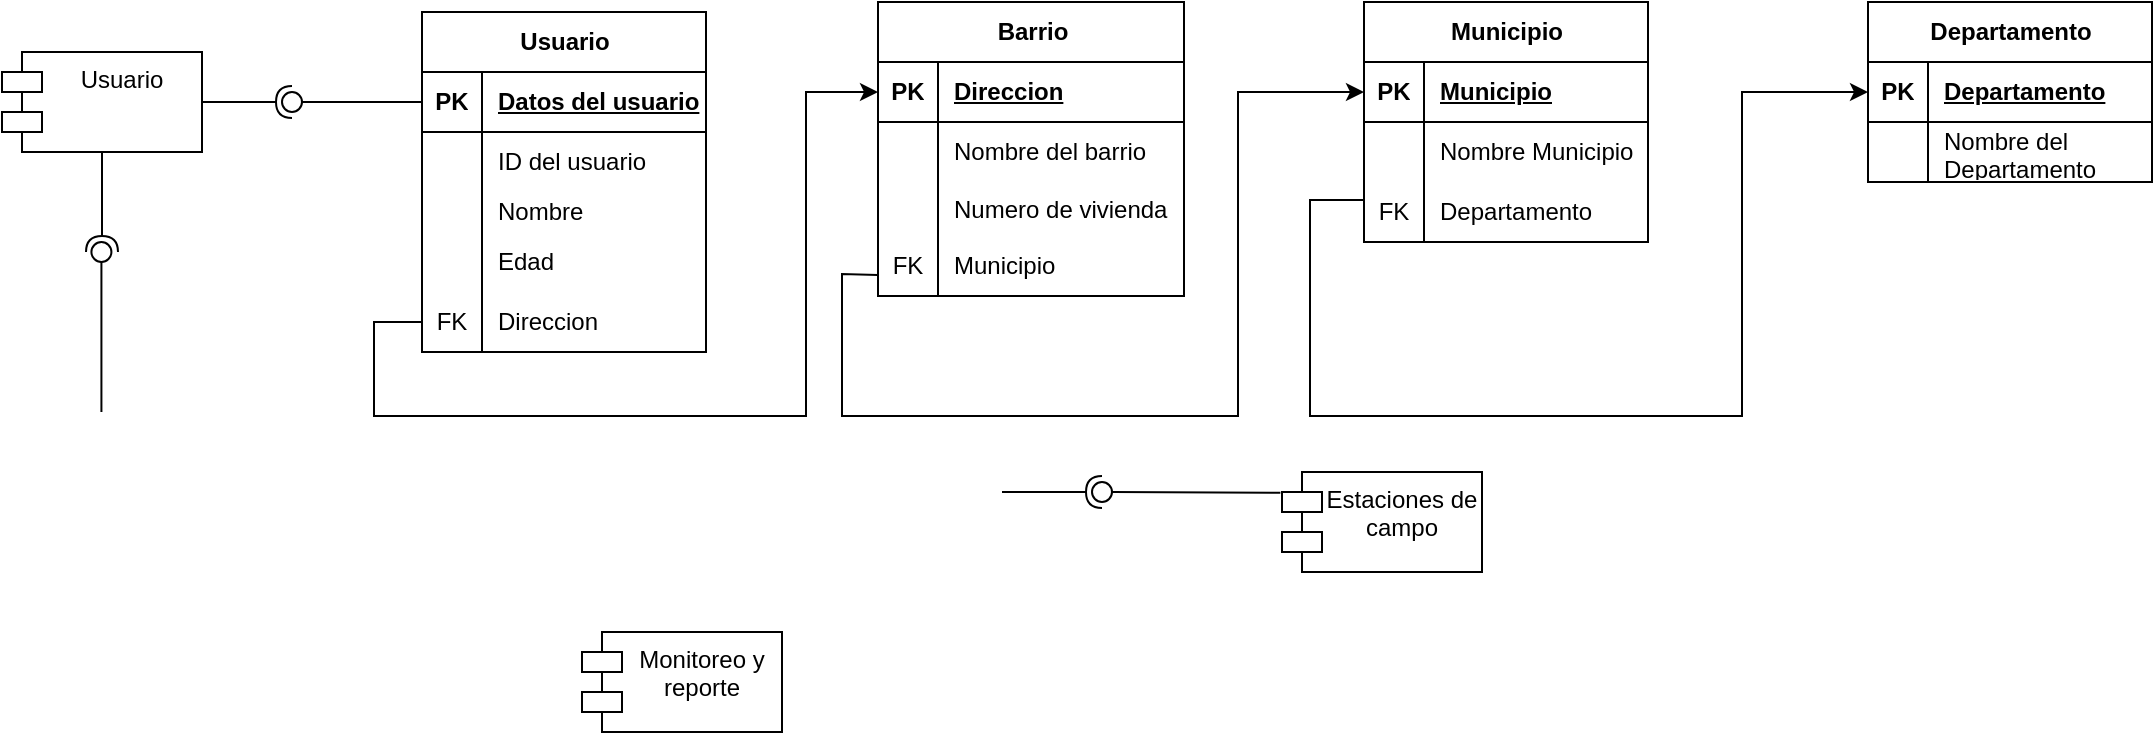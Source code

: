 <mxfile version="25.0.3">
  <diagram name="Página-1" id="gWm5VxszLwCP4zWtqMBF">
    <mxGraphModel dx="956" dy="520" grid="1" gridSize="9" guides="1" tooltips="1" connect="1" arrows="1" fold="1" page="1" pageScale="1" pageWidth="700" pageHeight="1000" math="0" shadow="0">
      <root>
        <mxCell id="0" />
        <mxCell id="1" parent="0" />
        <mxCell id="kEmHC3A9kpMNyN0Pkd79-1" value="Usuario" style="shape=module;align=left;spacingLeft=20;align=center;verticalAlign=top;whiteSpace=wrap;html=1;" vertex="1" parent="1">
          <mxGeometry x="30" y="70" width="100" height="50" as="geometry" />
        </mxCell>
        <mxCell id="kEmHC3A9kpMNyN0Pkd79-3" value="Estaciones de campo" style="shape=module;align=left;spacingLeft=20;align=center;verticalAlign=top;whiteSpace=wrap;html=1;" vertex="1" parent="1">
          <mxGeometry x="670" y="280" width="100" height="50" as="geometry" />
        </mxCell>
        <mxCell id="kEmHC3A9kpMNyN0Pkd79-5" value="" style="rounded=0;orthogonalLoop=1;jettySize=auto;html=1;endArrow=halfCircle;endFill=0;endSize=6;strokeWidth=1;sketch=0;" edge="1" parent="1">
          <mxGeometry relative="1" as="geometry">
            <mxPoint x="530" y="290" as="sourcePoint" />
            <mxPoint x="580" y="290" as="targetPoint" />
          </mxGeometry>
        </mxCell>
        <mxCell id="kEmHC3A9kpMNyN0Pkd79-6" value="" style="rounded=0;orthogonalLoop=1;jettySize=auto;html=1;endArrow=oval;endFill=0;sketch=0;sourcePerimeterSpacing=0;targetPerimeterSpacing=0;endSize=10;exitX=-0.008;exitY=0.208;exitDx=0;exitDy=0;exitPerimeter=0;" edge="1" parent="1" source="kEmHC3A9kpMNyN0Pkd79-3">
          <mxGeometry relative="1" as="geometry">
            <mxPoint x="669.6" y="257.2" as="sourcePoint" />
            <mxPoint x="580" y="290" as="targetPoint" />
          </mxGeometry>
        </mxCell>
        <mxCell id="kEmHC3A9kpMNyN0Pkd79-7" value="" style="ellipse;whiteSpace=wrap;html=1;align=center;aspect=fixed;fillColor=none;strokeColor=none;resizable=0;perimeter=centerPerimeter;rotatable=0;allowArrows=0;points=[];outlineConnect=1;" vertex="1" parent="1">
          <mxGeometry x="475" y="230" width="10" height="10" as="geometry" />
        </mxCell>
        <mxCell id="kEmHC3A9kpMNyN0Pkd79-8" value="" style="rounded=0;orthogonalLoop=1;jettySize=auto;html=1;endArrow=halfCircle;endFill=0;endSize=6;strokeWidth=1;sketch=0;exitX=0.5;exitY=1;exitDx=0;exitDy=0;" edge="1" parent="1" source="kEmHC3A9kpMNyN0Pkd79-1">
          <mxGeometry relative="1" as="geometry">
            <mxPoint x="620" y="225" as="sourcePoint" />
            <mxPoint x="80" y="170" as="targetPoint" />
          </mxGeometry>
        </mxCell>
        <mxCell id="kEmHC3A9kpMNyN0Pkd79-9" value="" style="rounded=0;orthogonalLoop=1;jettySize=auto;html=1;endArrow=oval;endFill=0;sketch=0;sourcePerimeterSpacing=0;targetPerimeterSpacing=0;endSize=10;" edge="1" parent="1">
          <mxGeometry relative="1" as="geometry">
            <mxPoint x="79.71" y="250" as="sourcePoint" />
            <mxPoint x="79.71" y="170" as="targetPoint" />
          </mxGeometry>
        </mxCell>
        <mxCell id="kEmHC3A9kpMNyN0Pkd79-10" value="" style="ellipse;whiteSpace=wrap;html=1;align=center;aspect=fixed;fillColor=none;strokeColor=none;resizable=0;perimeter=centerPerimeter;rotatable=0;allowArrows=0;points=[];outlineConnect=1;" vertex="1" parent="1">
          <mxGeometry x="595" y="220" width="10" height="10" as="geometry" />
        </mxCell>
        <mxCell id="kEmHC3A9kpMNyN0Pkd79-12" value="Monitoreo y reporte" style="shape=module;align=left;spacingLeft=20;align=center;verticalAlign=top;whiteSpace=wrap;html=1;" vertex="1" parent="1">
          <mxGeometry x="320" y="360" width="100" height="50" as="geometry" />
        </mxCell>
        <mxCell id="kEmHC3A9kpMNyN0Pkd79-13" value="" style="rounded=0;orthogonalLoop=1;jettySize=auto;html=1;endArrow=halfCircle;endFill=0;endSize=6;strokeWidth=1;sketch=0;exitX=1;exitY=0.5;exitDx=0;exitDy=0;" edge="1" target="kEmHC3A9kpMNyN0Pkd79-15" parent="1" source="kEmHC3A9kpMNyN0Pkd79-1">
          <mxGeometry relative="1" as="geometry">
            <mxPoint x="150" y="100" as="sourcePoint" />
          </mxGeometry>
        </mxCell>
        <mxCell id="kEmHC3A9kpMNyN0Pkd79-14" value="" style="rounded=0;orthogonalLoop=1;jettySize=auto;html=1;endArrow=oval;endFill=0;sketch=0;sourcePerimeterSpacing=0;targetPerimeterSpacing=0;endSize=10;" edge="1" target="kEmHC3A9kpMNyN0Pkd79-15" parent="1">
          <mxGeometry relative="1" as="geometry">
            <mxPoint x="240" y="95" as="sourcePoint" />
          </mxGeometry>
        </mxCell>
        <mxCell id="kEmHC3A9kpMNyN0Pkd79-15" value="" style="ellipse;whiteSpace=wrap;html=1;align=center;aspect=fixed;fillColor=none;strokeColor=none;resizable=0;perimeter=centerPerimeter;rotatable=0;allowArrows=0;points=[];outlineConnect=1;" vertex="1" parent="1">
          <mxGeometry x="170" y="90" width="10" height="10" as="geometry" />
        </mxCell>
        <mxCell id="kEmHC3A9kpMNyN0Pkd79-17" value="Usuario" style="shape=table;startSize=30;container=1;collapsible=1;childLayout=tableLayout;fixedRows=1;rowLines=0;fontStyle=1;align=center;resizeLast=1;html=1;" vertex="1" parent="1">
          <mxGeometry x="240" y="50" width="142" height="170" as="geometry">
            <mxRectangle x="290" y="50" width="70" height="30" as="alternateBounds" />
          </mxGeometry>
        </mxCell>
        <mxCell id="kEmHC3A9kpMNyN0Pkd79-18" value="" style="shape=tableRow;horizontal=0;startSize=0;swimlaneHead=0;swimlaneBody=0;fillColor=none;collapsible=0;dropTarget=0;points=[[0,0.5],[1,0.5]];portConstraint=eastwest;top=0;left=0;right=0;bottom=1;" vertex="1" parent="kEmHC3A9kpMNyN0Pkd79-17">
          <mxGeometry y="30" width="142" height="30" as="geometry" />
        </mxCell>
        <mxCell id="kEmHC3A9kpMNyN0Pkd79-19" value="PK" style="shape=partialRectangle;connectable=0;fillColor=none;top=0;left=0;bottom=0;right=0;fontStyle=1;overflow=hidden;whiteSpace=wrap;html=1;" vertex="1" parent="kEmHC3A9kpMNyN0Pkd79-18">
          <mxGeometry width="30" height="30" as="geometry">
            <mxRectangle width="30" height="30" as="alternateBounds" />
          </mxGeometry>
        </mxCell>
        <mxCell id="kEmHC3A9kpMNyN0Pkd79-20" value="Datos del usuario" style="shape=partialRectangle;connectable=0;fillColor=none;top=0;left=0;bottom=0;right=0;align=left;spacingLeft=6;fontStyle=5;overflow=hidden;whiteSpace=wrap;html=1;" vertex="1" parent="kEmHC3A9kpMNyN0Pkd79-18">
          <mxGeometry x="30" width="112" height="30" as="geometry">
            <mxRectangle width="112" height="30" as="alternateBounds" />
          </mxGeometry>
        </mxCell>
        <mxCell id="kEmHC3A9kpMNyN0Pkd79-21" value="" style="shape=tableRow;horizontal=0;startSize=0;swimlaneHead=0;swimlaneBody=0;fillColor=none;collapsible=0;dropTarget=0;points=[[0,0.5],[1,0.5]];portConstraint=eastwest;top=0;left=0;right=0;bottom=0;" vertex="1" parent="kEmHC3A9kpMNyN0Pkd79-17">
          <mxGeometry y="60" width="142" height="30" as="geometry" />
        </mxCell>
        <mxCell id="kEmHC3A9kpMNyN0Pkd79-22" value="" style="shape=partialRectangle;connectable=0;fillColor=none;top=0;left=0;bottom=0;right=0;editable=1;overflow=hidden;whiteSpace=wrap;html=1;" vertex="1" parent="kEmHC3A9kpMNyN0Pkd79-21">
          <mxGeometry width="30" height="30" as="geometry">
            <mxRectangle width="30" height="30" as="alternateBounds" />
          </mxGeometry>
        </mxCell>
        <mxCell id="kEmHC3A9kpMNyN0Pkd79-23" value="ID del usuario" style="shape=partialRectangle;connectable=0;fillColor=none;top=0;left=0;bottom=0;right=0;align=left;spacingLeft=6;overflow=hidden;whiteSpace=wrap;html=1;" vertex="1" parent="kEmHC3A9kpMNyN0Pkd79-21">
          <mxGeometry x="30" width="112" height="30" as="geometry">
            <mxRectangle width="112" height="30" as="alternateBounds" />
          </mxGeometry>
        </mxCell>
        <mxCell id="kEmHC3A9kpMNyN0Pkd79-24" value="" style="shape=tableRow;horizontal=0;startSize=0;swimlaneHead=0;swimlaneBody=0;fillColor=none;collapsible=0;dropTarget=0;points=[[0,0.5],[1,0.5]];portConstraint=eastwest;top=0;left=0;right=0;bottom=0;" vertex="1" parent="kEmHC3A9kpMNyN0Pkd79-17">
          <mxGeometry y="90" width="142" height="20" as="geometry" />
        </mxCell>
        <mxCell id="kEmHC3A9kpMNyN0Pkd79-25" value="" style="shape=partialRectangle;connectable=0;fillColor=none;top=0;left=0;bottom=0;right=0;editable=1;overflow=hidden;whiteSpace=wrap;html=1;" vertex="1" parent="kEmHC3A9kpMNyN0Pkd79-24">
          <mxGeometry width="30" height="20" as="geometry">
            <mxRectangle width="30" height="20" as="alternateBounds" />
          </mxGeometry>
        </mxCell>
        <mxCell id="kEmHC3A9kpMNyN0Pkd79-26" value="Nombre&amp;nbsp;" style="shape=partialRectangle;connectable=0;fillColor=none;top=0;left=0;bottom=0;right=0;align=left;spacingLeft=6;overflow=hidden;whiteSpace=wrap;html=1;" vertex="1" parent="kEmHC3A9kpMNyN0Pkd79-24">
          <mxGeometry x="30" width="112" height="20" as="geometry">
            <mxRectangle width="112" height="20" as="alternateBounds" />
          </mxGeometry>
        </mxCell>
        <mxCell id="kEmHC3A9kpMNyN0Pkd79-27" value="" style="shape=tableRow;horizontal=0;startSize=0;swimlaneHead=0;swimlaneBody=0;fillColor=none;collapsible=0;dropTarget=0;points=[[0,0.5],[1,0.5]];portConstraint=eastwest;top=0;left=0;right=0;bottom=0;" vertex="1" parent="kEmHC3A9kpMNyN0Pkd79-17">
          <mxGeometry y="110" width="142" height="30" as="geometry" />
        </mxCell>
        <mxCell id="kEmHC3A9kpMNyN0Pkd79-28" value="" style="shape=partialRectangle;connectable=0;fillColor=none;top=0;left=0;bottom=0;right=0;editable=1;overflow=hidden;whiteSpace=wrap;html=1;" vertex="1" parent="kEmHC3A9kpMNyN0Pkd79-27">
          <mxGeometry width="30" height="30" as="geometry">
            <mxRectangle width="30" height="30" as="alternateBounds" />
          </mxGeometry>
        </mxCell>
        <mxCell id="kEmHC3A9kpMNyN0Pkd79-29" value="Edad" style="shape=partialRectangle;connectable=0;fillColor=none;top=0;left=0;bottom=0;right=0;align=left;spacingLeft=6;overflow=hidden;whiteSpace=wrap;html=1;" vertex="1" parent="kEmHC3A9kpMNyN0Pkd79-27">
          <mxGeometry x="30" width="112" height="30" as="geometry">
            <mxRectangle width="112" height="30" as="alternateBounds" />
          </mxGeometry>
        </mxCell>
        <mxCell id="kEmHC3A9kpMNyN0Pkd79-48" style="shape=tableRow;horizontal=0;startSize=0;swimlaneHead=0;swimlaneBody=0;fillColor=none;collapsible=0;dropTarget=0;points=[[0,0.5],[1,0.5]];portConstraint=eastwest;top=0;left=0;right=0;bottom=0;" vertex="1" parent="kEmHC3A9kpMNyN0Pkd79-17">
          <mxGeometry y="140" width="142" height="30" as="geometry" />
        </mxCell>
        <mxCell id="kEmHC3A9kpMNyN0Pkd79-49" value="FK" style="shape=partialRectangle;connectable=0;fillColor=none;top=0;left=0;bottom=0;right=0;editable=1;overflow=hidden;whiteSpace=wrap;html=1;" vertex="1" parent="kEmHC3A9kpMNyN0Pkd79-48">
          <mxGeometry width="30" height="30" as="geometry">
            <mxRectangle width="30" height="30" as="alternateBounds" />
          </mxGeometry>
        </mxCell>
        <mxCell id="kEmHC3A9kpMNyN0Pkd79-50" value="Direccion" style="shape=partialRectangle;connectable=0;fillColor=none;top=0;left=0;bottom=0;right=0;align=left;spacingLeft=6;overflow=hidden;whiteSpace=wrap;html=1;" vertex="1" parent="kEmHC3A9kpMNyN0Pkd79-48">
          <mxGeometry x="30" width="112" height="30" as="geometry">
            <mxRectangle width="112" height="30" as="alternateBounds" />
          </mxGeometry>
        </mxCell>
        <mxCell id="kEmHC3A9kpMNyN0Pkd79-51" value="" style="endArrow=classic;html=1;rounded=0;exitX=0;exitY=0.5;exitDx=0;exitDy=0;" edge="1" parent="1" source="kEmHC3A9kpMNyN0Pkd79-48">
          <mxGeometry width="50" height="50" relative="1" as="geometry">
            <mxPoint x="261" y="320" as="sourcePoint" />
            <mxPoint x="468" y="90" as="targetPoint" />
            <Array as="points">
              <mxPoint x="216" y="205" />
              <mxPoint x="216" y="252" />
              <mxPoint x="432" y="252" />
              <mxPoint x="432" y="90" />
            </Array>
          </mxGeometry>
        </mxCell>
        <mxCell id="kEmHC3A9kpMNyN0Pkd79-52" value="Barrio" style="shape=table;startSize=30;container=1;collapsible=1;childLayout=tableLayout;fixedRows=1;rowLines=0;fontStyle=1;align=center;resizeLast=1;html=1;" vertex="1" parent="1">
          <mxGeometry x="468" y="45" width="153" height="147" as="geometry">
            <mxRectangle x="290" y="50" width="70" height="30" as="alternateBounds" />
          </mxGeometry>
        </mxCell>
        <mxCell id="kEmHC3A9kpMNyN0Pkd79-53" value="" style="shape=tableRow;horizontal=0;startSize=0;swimlaneHead=0;swimlaneBody=0;fillColor=none;collapsible=0;dropTarget=0;points=[[0,0.5],[1,0.5]];portConstraint=eastwest;top=0;left=0;right=0;bottom=1;" vertex="1" parent="kEmHC3A9kpMNyN0Pkd79-52">
          <mxGeometry y="30" width="153" height="30" as="geometry" />
        </mxCell>
        <mxCell id="kEmHC3A9kpMNyN0Pkd79-54" value="PK" style="shape=partialRectangle;connectable=0;fillColor=none;top=0;left=0;bottom=0;right=0;fontStyle=1;overflow=hidden;whiteSpace=wrap;html=1;" vertex="1" parent="kEmHC3A9kpMNyN0Pkd79-53">
          <mxGeometry width="30" height="30" as="geometry">
            <mxRectangle width="30" height="30" as="alternateBounds" />
          </mxGeometry>
        </mxCell>
        <mxCell id="kEmHC3A9kpMNyN0Pkd79-55" value="Direccion" style="shape=partialRectangle;connectable=0;fillColor=none;top=0;left=0;bottom=0;right=0;align=left;spacingLeft=6;fontStyle=5;overflow=hidden;whiteSpace=wrap;html=1;" vertex="1" parent="kEmHC3A9kpMNyN0Pkd79-53">
          <mxGeometry x="30" width="123" height="30" as="geometry">
            <mxRectangle width="123" height="30" as="alternateBounds" />
          </mxGeometry>
        </mxCell>
        <mxCell id="kEmHC3A9kpMNyN0Pkd79-56" value="" style="shape=tableRow;horizontal=0;startSize=0;swimlaneHead=0;swimlaneBody=0;fillColor=none;collapsible=0;dropTarget=0;points=[[0,0.5],[1,0.5]];portConstraint=eastwest;top=0;left=0;right=0;bottom=0;" vertex="1" parent="kEmHC3A9kpMNyN0Pkd79-52">
          <mxGeometry y="60" width="153" height="30" as="geometry" />
        </mxCell>
        <mxCell id="kEmHC3A9kpMNyN0Pkd79-57" value="" style="shape=partialRectangle;connectable=0;fillColor=none;top=0;left=0;bottom=0;right=0;editable=1;overflow=hidden;whiteSpace=wrap;html=1;" vertex="1" parent="kEmHC3A9kpMNyN0Pkd79-56">
          <mxGeometry width="30" height="30" as="geometry">
            <mxRectangle width="30" height="30" as="alternateBounds" />
          </mxGeometry>
        </mxCell>
        <mxCell id="kEmHC3A9kpMNyN0Pkd79-58" value="Nombre del barrio" style="shape=partialRectangle;connectable=0;fillColor=none;top=0;left=0;bottom=0;right=0;align=left;spacingLeft=6;overflow=hidden;whiteSpace=wrap;html=1;" vertex="1" parent="kEmHC3A9kpMNyN0Pkd79-56">
          <mxGeometry x="30" width="123" height="30" as="geometry">
            <mxRectangle width="123" height="30" as="alternateBounds" />
          </mxGeometry>
        </mxCell>
        <mxCell id="kEmHC3A9kpMNyN0Pkd79-59" value="" style="shape=tableRow;horizontal=0;startSize=0;swimlaneHead=0;swimlaneBody=0;fillColor=none;collapsible=0;dropTarget=0;points=[[0,0.5],[1,0.5]];portConstraint=eastwest;top=0;left=0;right=0;bottom=0;" vertex="1" parent="kEmHC3A9kpMNyN0Pkd79-52">
          <mxGeometry y="90" width="153" height="27" as="geometry" />
        </mxCell>
        <mxCell id="kEmHC3A9kpMNyN0Pkd79-60" value="" style="shape=partialRectangle;connectable=0;fillColor=none;top=0;left=0;bottom=0;right=0;editable=1;overflow=hidden;whiteSpace=wrap;html=1;" vertex="1" parent="kEmHC3A9kpMNyN0Pkd79-59">
          <mxGeometry width="30" height="27" as="geometry">
            <mxRectangle width="30" height="27" as="alternateBounds" />
          </mxGeometry>
        </mxCell>
        <mxCell id="kEmHC3A9kpMNyN0Pkd79-61" value="Numero de vivienda" style="shape=partialRectangle;connectable=0;fillColor=none;top=0;left=0;bottom=0;right=0;align=left;spacingLeft=6;overflow=hidden;whiteSpace=wrap;html=1;" vertex="1" parent="kEmHC3A9kpMNyN0Pkd79-59">
          <mxGeometry x="30" width="123" height="27" as="geometry">
            <mxRectangle width="123" height="27" as="alternateBounds" />
          </mxGeometry>
        </mxCell>
        <mxCell id="kEmHC3A9kpMNyN0Pkd79-68" style="shape=tableRow;horizontal=0;startSize=0;swimlaneHead=0;swimlaneBody=0;fillColor=none;collapsible=0;dropTarget=0;points=[[0,0.5],[1,0.5]];portConstraint=eastwest;top=0;left=0;right=0;bottom=0;" vertex="1" parent="kEmHC3A9kpMNyN0Pkd79-52">
          <mxGeometry y="117" width="153" height="30" as="geometry" />
        </mxCell>
        <mxCell id="kEmHC3A9kpMNyN0Pkd79-69" value="FK" style="shape=partialRectangle;connectable=0;fillColor=none;top=0;left=0;bottom=0;right=0;editable=1;overflow=hidden;whiteSpace=wrap;html=1;" vertex="1" parent="kEmHC3A9kpMNyN0Pkd79-68">
          <mxGeometry width="30" height="30" as="geometry">
            <mxRectangle width="30" height="30" as="alternateBounds" />
          </mxGeometry>
        </mxCell>
        <mxCell id="kEmHC3A9kpMNyN0Pkd79-70" value="Municipio" style="shape=partialRectangle;connectable=0;fillColor=none;top=0;left=0;bottom=0;right=0;align=left;spacingLeft=6;overflow=hidden;whiteSpace=wrap;html=1;" vertex="1" parent="kEmHC3A9kpMNyN0Pkd79-68">
          <mxGeometry x="30" width="123" height="30" as="geometry">
            <mxRectangle width="123" height="30" as="alternateBounds" />
          </mxGeometry>
        </mxCell>
        <mxCell id="kEmHC3A9kpMNyN0Pkd79-88" value="" style="endArrow=classic;html=1;rounded=0;exitX=-0.001;exitY=0.648;exitDx=0;exitDy=0;exitPerimeter=0;entryX=0;entryY=0.5;entryDx=0;entryDy=0;" edge="1" parent="1" source="kEmHC3A9kpMNyN0Pkd79-68" target="kEmHC3A9kpMNyN0Pkd79-90">
          <mxGeometry width="50" height="50" relative="1" as="geometry">
            <mxPoint x="450" y="239" as="sourcePoint" />
            <mxPoint x="684" y="90" as="targetPoint" />
            <Array as="points">
              <mxPoint x="450" y="181" />
              <mxPoint x="450" y="252" />
              <mxPoint x="648" y="252" />
              <mxPoint x="648" y="90" />
            </Array>
          </mxGeometry>
        </mxCell>
        <mxCell id="kEmHC3A9kpMNyN0Pkd79-89" value="Municipio" style="shape=table;startSize=30;container=1;collapsible=1;childLayout=tableLayout;fixedRows=1;rowLines=0;fontStyle=1;align=center;resizeLast=1;html=1;" vertex="1" parent="1">
          <mxGeometry x="711" y="45" width="142" height="120" as="geometry">
            <mxRectangle x="290" y="50" width="70" height="30" as="alternateBounds" />
          </mxGeometry>
        </mxCell>
        <mxCell id="kEmHC3A9kpMNyN0Pkd79-90" value="" style="shape=tableRow;horizontal=0;startSize=0;swimlaneHead=0;swimlaneBody=0;fillColor=none;collapsible=0;dropTarget=0;points=[[0,0.5],[1,0.5]];portConstraint=eastwest;top=0;left=0;right=0;bottom=1;" vertex="1" parent="kEmHC3A9kpMNyN0Pkd79-89">
          <mxGeometry y="30" width="142" height="30" as="geometry" />
        </mxCell>
        <mxCell id="kEmHC3A9kpMNyN0Pkd79-91" value="PK" style="shape=partialRectangle;connectable=0;fillColor=none;top=0;left=0;bottom=0;right=0;fontStyle=1;overflow=hidden;whiteSpace=wrap;html=1;" vertex="1" parent="kEmHC3A9kpMNyN0Pkd79-90">
          <mxGeometry width="30" height="30" as="geometry">
            <mxRectangle width="30" height="30" as="alternateBounds" />
          </mxGeometry>
        </mxCell>
        <mxCell id="kEmHC3A9kpMNyN0Pkd79-92" value="Municipio" style="shape=partialRectangle;connectable=0;fillColor=none;top=0;left=0;bottom=0;right=0;align=left;spacingLeft=6;fontStyle=5;overflow=hidden;whiteSpace=wrap;html=1;" vertex="1" parent="kEmHC3A9kpMNyN0Pkd79-90">
          <mxGeometry x="30" width="112" height="30" as="geometry">
            <mxRectangle width="112" height="30" as="alternateBounds" />
          </mxGeometry>
        </mxCell>
        <mxCell id="kEmHC3A9kpMNyN0Pkd79-93" value="" style="shape=tableRow;horizontal=0;startSize=0;swimlaneHead=0;swimlaneBody=0;fillColor=none;collapsible=0;dropTarget=0;points=[[0,0.5],[1,0.5]];portConstraint=eastwest;top=0;left=0;right=0;bottom=0;" vertex="1" parent="kEmHC3A9kpMNyN0Pkd79-89">
          <mxGeometry y="60" width="142" height="30" as="geometry" />
        </mxCell>
        <mxCell id="kEmHC3A9kpMNyN0Pkd79-94" value="" style="shape=partialRectangle;connectable=0;fillColor=none;top=0;left=0;bottom=0;right=0;editable=1;overflow=hidden;whiteSpace=wrap;html=1;" vertex="1" parent="kEmHC3A9kpMNyN0Pkd79-93">
          <mxGeometry width="30" height="30" as="geometry">
            <mxRectangle width="30" height="30" as="alternateBounds" />
          </mxGeometry>
        </mxCell>
        <mxCell id="kEmHC3A9kpMNyN0Pkd79-95" value="Nombre Municipio" style="shape=partialRectangle;connectable=0;fillColor=none;top=0;left=0;bottom=0;right=0;align=left;spacingLeft=6;overflow=hidden;whiteSpace=wrap;html=1;" vertex="1" parent="kEmHC3A9kpMNyN0Pkd79-93">
          <mxGeometry x="30" width="112" height="30" as="geometry">
            <mxRectangle width="112" height="30" as="alternateBounds" />
          </mxGeometry>
        </mxCell>
        <mxCell id="kEmHC3A9kpMNyN0Pkd79-118" style="shape=tableRow;horizontal=0;startSize=0;swimlaneHead=0;swimlaneBody=0;fillColor=none;collapsible=0;dropTarget=0;points=[[0,0.5],[1,0.5]];portConstraint=eastwest;top=0;left=0;right=0;bottom=0;" vertex="1" parent="kEmHC3A9kpMNyN0Pkd79-89">
          <mxGeometry y="90" width="142" height="30" as="geometry" />
        </mxCell>
        <mxCell id="kEmHC3A9kpMNyN0Pkd79-119" value="FK" style="shape=partialRectangle;connectable=0;fillColor=none;top=0;left=0;bottom=0;right=0;editable=1;overflow=hidden;whiteSpace=wrap;html=1;" vertex="1" parent="kEmHC3A9kpMNyN0Pkd79-118">
          <mxGeometry width="30" height="30" as="geometry">
            <mxRectangle width="30" height="30" as="alternateBounds" />
          </mxGeometry>
        </mxCell>
        <mxCell id="kEmHC3A9kpMNyN0Pkd79-120" value="Departamento" style="shape=partialRectangle;connectable=0;fillColor=none;top=0;left=0;bottom=0;right=0;align=left;spacingLeft=6;overflow=hidden;whiteSpace=wrap;html=1;" vertex="1" parent="kEmHC3A9kpMNyN0Pkd79-118">
          <mxGeometry x="30" width="112" height="30" as="geometry">
            <mxRectangle width="112" height="30" as="alternateBounds" />
          </mxGeometry>
        </mxCell>
        <mxCell id="kEmHC3A9kpMNyN0Pkd79-121" value="Departamento" style="shape=table;startSize=30;container=1;collapsible=1;childLayout=tableLayout;fixedRows=1;rowLines=0;fontStyle=1;align=center;resizeLast=1;html=1;" vertex="1" parent="1">
          <mxGeometry x="963" y="45" width="142" height="90" as="geometry">
            <mxRectangle x="290" y="50" width="70" height="30" as="alternateBounds" />
          </mxGeometry>
        </mxCell>
        <mxCell id="kEmHC3A9kpMNyN0Pkd79-122" value="" style="shape=tableRow;horizontal=0;startSize=0;swimlaneHead=0;swimlaneBody=0;fillColor=none;collapsible=0;dropTarget=0;points=[[0,0.5],[1,0.5]];portConstraint=eastwest;top=0;left=0;right=0;bottom=1;" vertex="1" parent="kEmHC3A9kpMNyN0Pkd79-121">
          <mxGeometry y="30" width="142" height="30" as="geometry" />
        </mxCell>
        <mxCell id="kEmHC3A9kpMNyN0Pkd79-123" value="PK" style="shape=partialRectangle;connectable=0;fillColor=none;top=0;left=0;bottom=0;right=0;fontStyle=1;overflow=hidden;whiteSpace=wrap;html=1;" vertex="1" parent="kEmHC3A9kpMNyN0Pkd79-122">
          <mxGeometry width="30" height="30" as="geometry">
            <mxRectangle width="30" height="30" as="alternateBounds" />
          </mxGeometry>
        </mxCell>
        <mxCell id="kEmHC3A9kpMNyN0Pkd79-124" value="Departamento" style="shape=partialRectangle;connectable=0;fillColor=none;top=0;left=0;bottom=0;right=0;align=left;spacingLeft=6;fontStyle=5;overflow=hidden;whiteSpace=wrap;html=1;" vertex="1" parent="kEmHC3A9kpMNyN0Pkd79-122">
          <mxGeometry x="30" width="112" height="30" as="geometry">
            <mxRectangle width="112" height="30" as="alternateBounds" />
          </mxGeometry>
        </mxCell>
        <mxCell id="kEmHC3A9kpMNyN0Pkd79-125" value="" style="shape=tableRow;horizontal=0;startSize=0;swimlaneHead=0;swimlaneBody=0;fillColor=none;collapsible=0;dropTarget=0;points=[[0,0.5],[1,0.5]];portConstraint=eastwest;top=0;left=0;right=0;bottom=0;" vertex="1" parent="kEmHC3A9kpMNyN0Pkd79-121">
          <mxGeometry y="60" width="142" height="30" as="geometry" />
        </mxCell>
        <mxCell id="kEmHC3A9kpMNyN0Pkd79-126" value="" style="shape=partialRectangle;connectable=0;fillColor=none;top=0;left=0;bottom=0;right=0;editable=1;overflow=hidden;whiteSpace=wrap;html=1;" vertex="1" parent="kEmHC3A9kpMNyN0Pkd79-125">
          <mxGeometry width="30" height="30" as="geometry">
            <mxRectangle width="30" height="30" as="alternateBounds" />
          </mxGeometry>
        </mxCell>
        <mxCell id="kEmHC3A9kpMNyN0Pkd79-127" value="Nombre del Departamento" style="shape=partialRectangle;connectable=0;fillColor=none;top=0;left=0;bottom=0;right=0;align=left;spacingLeft=6;overflow=hidden;whiteSpace=wrap;html=1;" vertex="1" parent="kEmHC3A9kpMNyN0Pkd79-125">
          <mxGeometry x="30" width="112" height="30" as="geometry">
            <mxRectangle width="112" height="30" as="alternateBounds" />
          </mxGeometry>
        </mxCell>
        <mxCell id="kEmHC3A9kpMNyN0Pkd79-131" value="" style="endArrow=classic;html=1;rounded=0;entryX=0;entryY=0.5;entryDx=0;entryDy=0;" edge="1" parent="1" target="kEmHC3A9kpMNyN0Pkd79-122">
          <mxGeometry width="50" height="50" relative="1" as="geometry">
            <mxPoint x="711" y="144" as="sourcePoint" />
            <mxPoint x="806" y="171" as="targetPoint" />
            <Array as="points">
              <mxPoint x="684" y="144" />
              <mxPoint x="684" y="252" />
              <mxPoint x="900" y="252" />
              <mxPoint x="900" y="90" />
            </Array>
          </mxGeometry>
        </mxCell>
      </root>
    </mxGraphModel>
  </diagram>
</mxfile>
